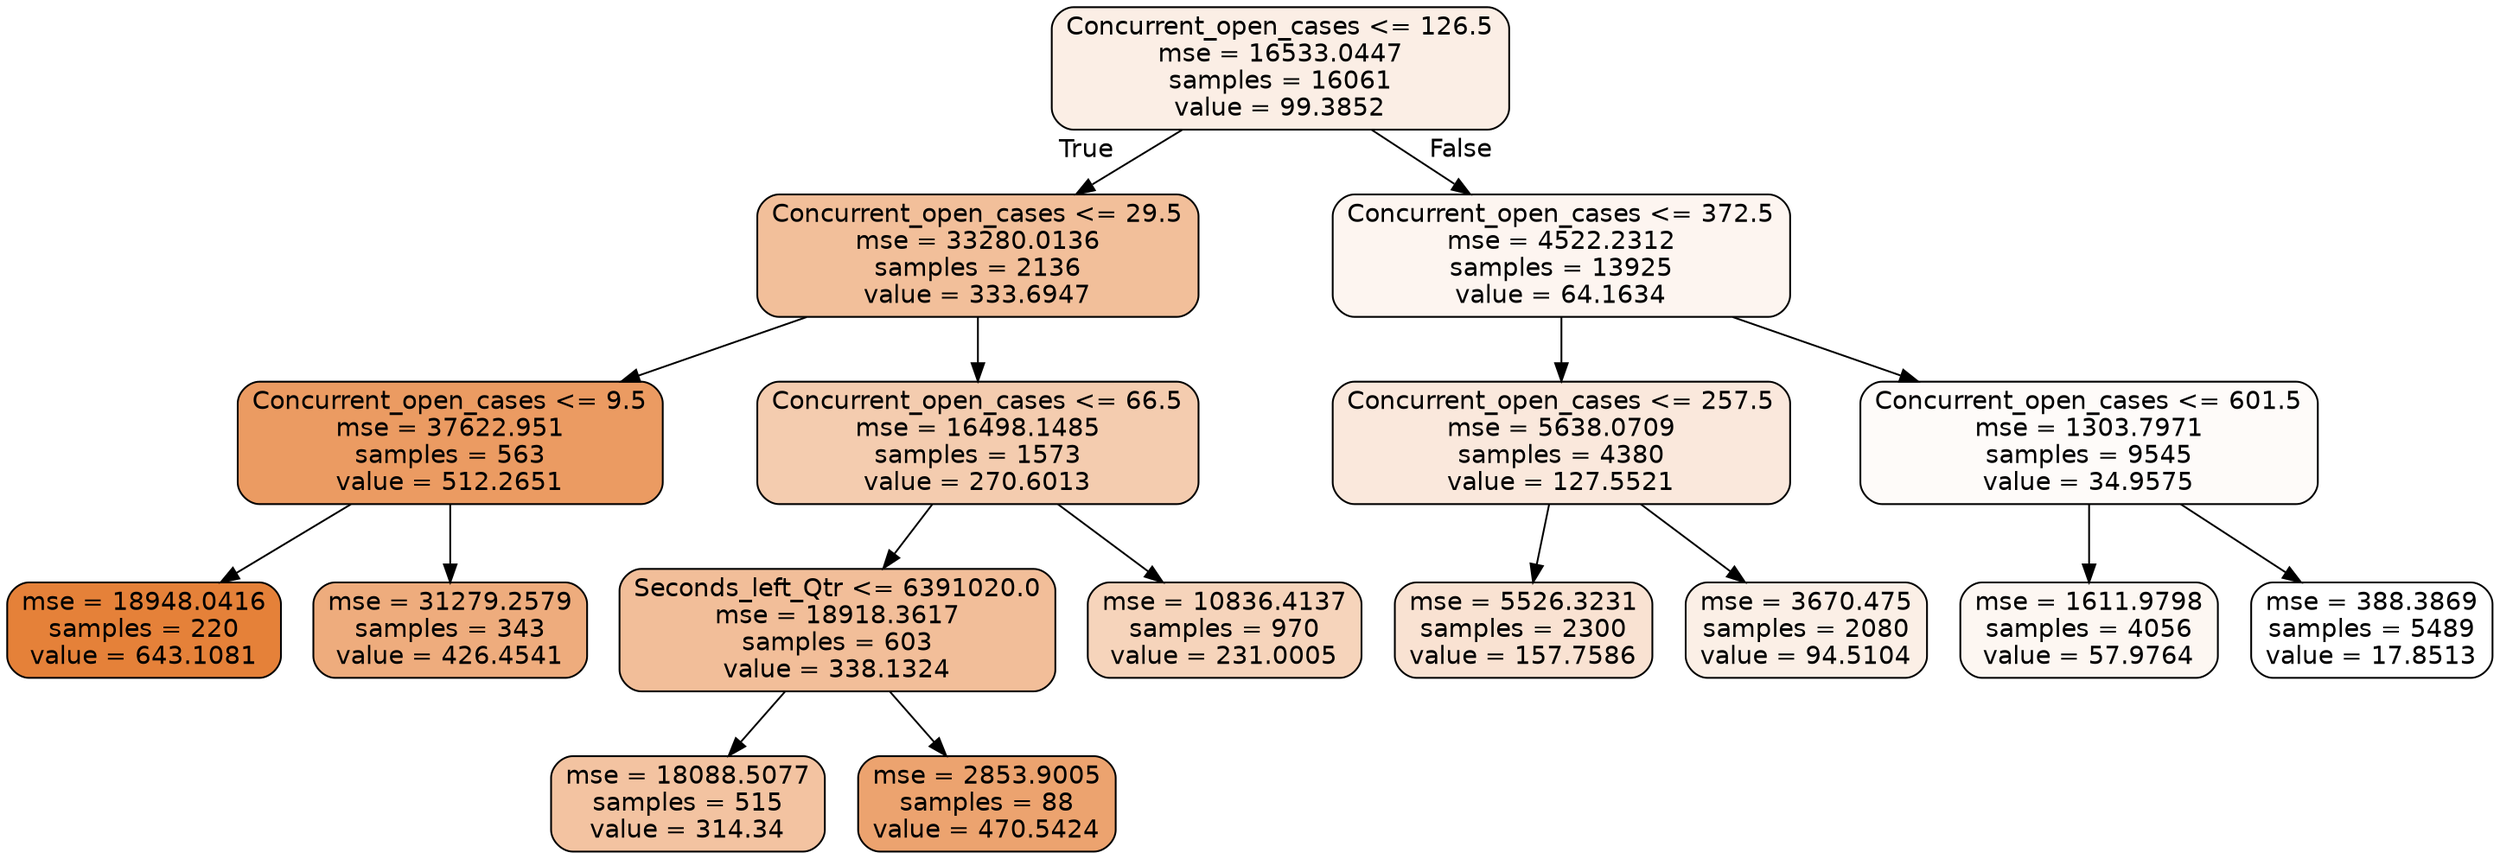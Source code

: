 digraph Tree {
node [shape=box, style="filled, rounded", color="black", fontname=helvetica] ;
edge [fontname=helvetica] ;
0 [label="Concurrent_open_cases <= 126.5\nmse = 16533.0447\nsamples = 16061\nvalue = 99.3852", fillcolor="#e5813921"] ;
1 [label="Concurrent_open_cases <= 29.5\nmse = 33280.0136\nsamples = 2136\nvalue = 333.6947", fillcolor="#e5813981"] ;
0 -> 1 [labeldistance=2.5, labelangle=45, headlabel="True"] ;
5 [label="Concurrent_open_cases <= 9.5\nmse = 37622.951\nsamples = 563\nvalue = 512.2651", fillcolor="#e58139ca"] ;
1 -> 5 ;
7 [label="mse = 18948.0416\nsamples = 220\nvalue = 643.1081", fillcolor="#e58139ff"] ;
5 -> 7 ;
8 [label="mse = 31279.2579\nsamples = 343\nvalue = 426.4541", fillcolor="#e58139a7"] ;
5 -> 8 ;
6 [label="Concurrent_open_cases <= 66.5\nmse = 16498.1485\nsamples = 1573\nvalue = 270.6013", fillcolor="#e5813967"] ;
1 -> 6 ;
11 [label="Seconds_left_Qtr <= 6391020.0\nmse = 18918.3617\nsamples = 603\nvalue = 338.1324", fillcolor="#e5813983"] ;
6 -> 11 ;
15 [label="mse = 18088.5077\nsamples = 515\nvalue = 314.34", fillcolor="#e5813979"] ;
11 -> 15 ;
16 [label="mse = 2853.9005\nsamples = 88\nvalue = 470.5424", fillcolor="#e58139b9"] ;
11 -> 16 ;
12 [label="mse = 10836.4137\nsamples = 970\nvalue = 231.0005", fillcolor="#e5813957"] ;
6 -> 12 ;
2 [label="Concurrent_open_cases <= 372.5\nmse = 4522.2312\nsamples = 13925\nvalue = 64.1634", fillcolor="#e5813913"] ;
0 -> 2 [labeldistance=2.5, labelangle=-45, headlabel="False"] ;
3 [label="Concurrent_open_cases <= 257.5\nmse = 5638.0709\nsamples = 4380\nvalue = 127.5521", fillcolor="#e581392d"] ;
2 -> 3 ;
9 [label="mse = 5526.3231\nsamples = 2300\nvalue = 157.7586", fillcolor="#e5813939"] ;
3 -> 9 ;
10 [label="mse = 3670.475\nsamples = 2080\nvalue = 94.5104", fillcolor="#e581391f"] ;
3 -> 10 ;
4 [label="Concurrent_open_cases <= 601.5\nmse = 1303.7971\nsamples = 9545\nvalue = 34.9575", fillcolor="#e5813907"] ;
2 -> 4 ;
13 [label="mse = 1611.9798\nsamples = 4056\nvalue = 57.9764", fillcolor="#e5813910"] ;
4 -> 13 ;
14 [label="mse = 388.3869\nsamples = 5489\nvalue = 17.8513", fillcolor="#e5813900"] ;
4 -> 14 ;
}